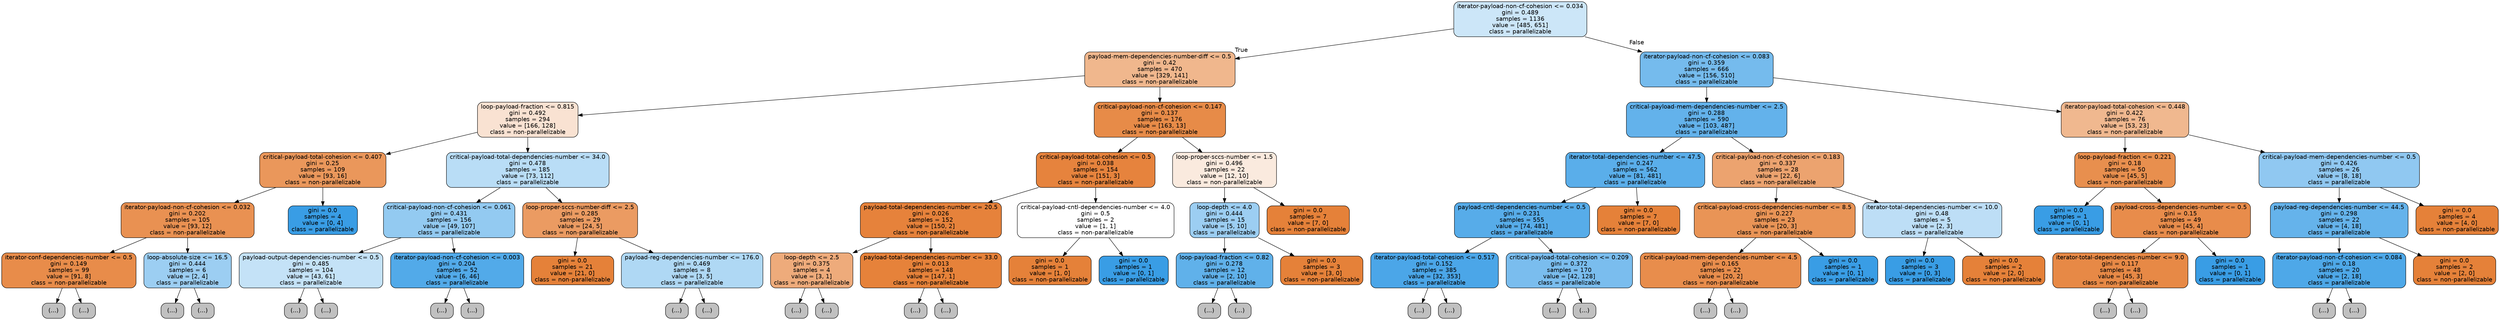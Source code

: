 digraph Tree {
node [shape=box, style="filled, rounded", color="black", fontname=helvetica] ;
edge [fontname=helvetica] ;
0 [label="iterator-payload-non-cf-cohesion <= 0.034\ngini = 0.489\nsamples = 1136\nvalue = [485, 651]\nclass = parallelizable", fillcolor="#399de541"] ;
1 [label="payload-mem-dependencies-number-diff <= 0.5\ngini = 0.42\nsamples = 470\nvalue = [329, 141]\nclass = non-parallelizable", fillcolor="#e5813992"] ;
0 -> 1 [labeldistance=2.5, labelangle=45, headlabel="True"] ;
2 [label="loop-payload-fraction <= 0.815\ngini = 0.492\nsamples = 294\nvalue = [166, 128]\nclass = non-parallelizable", fillcolor="#e581393a"] ;
1 -> 2 ;
3 [label="critical-payload-total-cohesion <= 0.407\ngini = 0.25\nsamples = 109\nvalue = [93, 16]\nclass = non-parallelizable", fillcolor="#e58139d3"] ;
2 -> 3 ;
4 [label="iterator-payload-non-cf-cohesion <= 0.032\ngini = 0.202\nsamples = 105\nvalue = [93, 12]\nclass = non-parallelizable", fillcolor="#e58139de"] ;
3 -> 4 ;
5 [label="iterator-conf-dependencies-number <= 0.5\ngini = 0.149\nsamples = 99\nvalue = [91, 8]\nclass = non-parallelizable", fillcolor="#e58139e9"] ;
4 -> 5 ;
6 [label="(...)", fillcolor="#C0C0C0"] ;
5 -> 6 ;
15 [label="(...)", fillcolor="#C0C0C0"] ;
5 -> 15 ;
26 [label="loop-absolute-size <= 16.5\ngini = 0.444\nsamples = 6\nvalue = [2, 4]\nclass = parallelizable", fillcolor="#399de57f"] ;
4 -> 26 ;
27 [label="(...)", fillcolor="#C0C0C0"] ;
26 -> 27 ;
28 [label="(...)", fillcolor="#C0C0C0"] ;
26 -> 28 ;
31 [label="gini = 0.0\nsamples = 4\nvalue = [0, 4]\nclass = parallelizable", fillcolor="#399de5ff"] ;
3 -> 31 ;
32 [label="critical-payload-total-dependencies-number <= 34.0\ngini = 0.478\nsamples = 185\nvalue = [73, 112]\nclass = parallelizable", fillcolor="#399de559"] ;
2 -> 32 ;
33 [label="critical-payload-non-cf-cohesion <= 0.061\ngini = 0.431\nsamples = 156\nvalue = [49, 107]\nclass = parallelizable", fillcolor="#399de58a"] ;
32 -> 33 ;
34 [label="payload-output-dependencies-number <= 0.5\ngini = 0.485\nsamples = 104\nvalue = [43, 61]\nclass = parallelizable", fillcolor="#399de54b"] ;
33 -> 34 ;
35 [label="(...)", fillcolor="#C0C0C0"] ;
34 -> 35 ;
38 [label="(...)", fillcolor="#C0C0C0"] ;
34 -> 38 ;
67 [label="iterator-payload-non-cf-cohesion <= 0.003\ngini = 0.204\nsamples = 52\nvalue = [6, 46]\nclass = parallelizable", fillcolor="#399de5de"] ;
33 -> 67 ;
68 [label="(...)", fillcolor="#C0C0C0"] ;
67 -> 68 ;
69 [label="(...)", fillcolor="#C0C0C0"] ;
67 -> 69 ;
82 [label="loop-proper-sccs-number-diff <= 2.5\ngini = 0.285\nsamples = 29\nvalue = [24, 5]\nclass = non-parallelizable", fillcolor="#e58139ca"] ;
32 -> 82 ;
83 [label="gini = 0.0\nsamples = 21\nvalue = [21, 0]\nclass = non-parallelizable", fillcolor="#e58139ff"] ;
82 -> 83 ;
84 [label="payload-reg-dependencies-number <= 176.0\ngini = 0.469\nsamples = 8\nvalue = [3, 5]\nclass = parallelizable", fillcolor="#399de566"] ;
82 -> 84 ;
85 [label="(...)", fillcolor="#C0C0C0"] ;
84 -> 85 ;
86 [label="(...)", fillcolor="#C0C0C0"] ;
84 -> 86 ;
87 [label="critical-payload-non-cf-cohesion <= 0.147\ngini = 0.137\nsamples = 176\nvalue = [163, 13]\nclass = non-parallelizable", fillcolor="#e58139eb"] ;
1 -> 87 ;
88 [label="critical-payload-total-cohesion <= 0.5\ngini = 0.038\nsamples = 154\nvalue = [151, 3]\nclass = non-parallelizable", fillcolor="#e58139fa"] ;
87 -> 88 ;
89 [label="payload-total-dependencies-number <= 20.5\ngini = 0.026\nsamples = 152\nvalue = [150, 2]\nclass = non-parallelizable", fillcolor="#e58139fc"] ;
88 -> 89 ;
90 [label="loop-depth <= 2.5\ngini = 0.375\nsamples = 4\nvalue = [3, 1]\nclass = non-parallelizable", fillcolor="#e58139aa"] ;
89 -> 90 ;
91 [label="(...)", fillcolor="#C0C0C0"] ;
90 -> 91 ;
92 [label="(...)", fillcolor="#C0C0C0"] ;
90 -> 92 ;
93 [label="payload-total-dependencies-number <= 33.0\ngini = 0.013\nsamples = 148\nvalue = [147, 1]\nclass = non-parallelizable", fillcolor="#e58139fd"] ;
89 -> 93 ;
94 [label="(...)", fillcolor="#C0C0C0"] ;
93 -> 94 ;
97 [label="(...)", fillcolor="#C0C0C0"] ;
93 -> 97 ;
98 [label="critical-payload-cntl-dependencies-number <= 4.0\ngini = 0.5\nsamples = 2\nvalue = [1, 1]\nclass = non-parallelizable", fillcolor="#e5813900"] ;
88 -> 98 ;
99 [label="gini = 0.0\nsamples = 1\nvalue = [1, 0]\nclass = non-parallelizable", fillcolor="#e58139ff"] ;
98 -> 99 ;
100 [label="gini = 0.0\nsamples = 1\nvalue = [0, 1]\nclass = parallelizable", fillcolor="#399de5ff"] ;
98 -> 100 ;
101 [label="loop-proper-sccs-number <= 1.5\ngini = 0.496\nsamples = 22\nvalue = [12, 10]\nclass = non-parallelizable", fillcolor="#e581392a"] ;
87 -> 101 ;
102 [label="loop-depth <= 4.0\ngini = 0.444\nsamples = 15\nvalue = [5, 10]\nclass = parallelizable", fillcolor="#399de57f"] ;
101 -> 102 ;
103 [label="loop-payload-fraction <= 0.82\ngini = 0.278\nsamples = 12\nvalue = [2, 10]\nclass = parallelizable", fillcolor="#399de5cc"] ;
102 -> 103 ;
104 [label="(...)", fillcolor="#C0C0C0"] ;
103 -> 104 ;
105 [label="(...)", fillcolor="#C0C0C0"] ;
103 -> 105 ;
108 [label="gini = 0.0\nsamples = 3\nvalue = [3, 0]\nclass = non-parallelizable", fillcolor="#e58139ff"] ;
102 -> 108 ;
109 [label="gini = 0.0\nsamples = 7\nvalue = [7, 0]\nclass = non-parallelizable", fillcolor="#e58139ff"] ;
101 -> 109 ;
110 [label="iterator-payload-non-cf-cohesion <= 0.083\ngini = 0.359\nsamples = 666\nvalue = [156, 510]\nclass = parallelizable", fillcolor="#399de5b1"] ;
0 -> 110 [labeldistance=2.5, labelangle=-45, headlabel="False"] ;
111 [label="critical-payload-mem-dependencies-number <= 2.5\ngini = 0.288\nsamples = 590\nvalue = [103, 487]\nclass = parallelizable", fillcolor="#399de5c9"] ;
110 -> 111 ;
112 [label="iterator-total-dependencies-number <= 47.5\ngini = 0.247\nsamples = 562\nvalue = [81, 481]\nclass = parallelizable", fillcolor="#399de5d4"] ;
111 -> 112 ;
113 [label="payload-cntl-dependencies-number <= 0.5\ngini = 0.231\nsamples = 555\nvalue = [74, 481]\nclass = parallelizable", fillcolor="#399de5d8"] ;
112 -> 113 ;
114 [label="iterator-payload-total-cohesion <= 0.517\ngini = 0.152\nsamples = 385\nvalue = [32, 353]\nclass = parallelizable", fillcolor="#399de5e8"] ;
113 -> 114 ;
115 [label="(...)", fillcolor="#C0C0C0"] ;
114 -> 115 ;
184 [label="(...)", fillcolor="#C0C0C0"] ;
114 -> 184 ;
187 [label="critical-payload-total-cohesion <= 0.209\ngini = 0.372\nsamples = 170\nvalue = [42, 128]\nclass = parallelizable", fillcolor="#399de5ab"] ;
113 -> 187 ;
188 [label="(...)", fillcolor="#C0C0C0"] ;
187 -> 188 ;
199 [label="(...)", fillcolor="#C0C0C0"] ;
187 -> 199 ;
230 [label="gini = 0.0\nsamples = 7\nvalue = [7, 0]\nclass = non-parallelizable", fillcolor="#e58139ff"] ;
112 -> 230 ;
231 [label="critical-payload-non-cf-cohesion <= 0.183\ngini = 0.337\nsamples = 28\nvalue = [22, 6]\nclass = non-parallelizable", fillcolor="#e58139b9"] ;
111 -> 231 ;
232 [label="critical-payload-cross-dependencies-number <= 8.5\ngini = 0.227\nsamples = 23\nvalue = [20, 3]\nclass = non-parallelizable", fillcolor="#e58139d9"] ;
231 -> 232 ;
233 [label="critical-payload-mem-dependencies-number <= 4.5\ngini = 0.165\nsamples = 22\nvalue = [20, 2]\nclass = non-parallelizable", fillcolor="#e58139e6"] ;
232 -> 233 ;
234 [label="(...)", fillcolor="#C0C0C0"] ;
233 -> 234 ;
239 [label="(...)", fillcolor="#C0C0C0"] ;
233 -> 239 ;
240 [label="gini = 0.0\nsamples = 1\nvalue = [0, 1]\nclass = parallelizable", fillcolor="#399de5ff"] ;
232 -> 240 ;
241 [label="iterator-total-dependencies-number <= 10.0\ngini = 0.48\nsamples = 5\nvalue = [2, 3]\nclass = parallelizable", fillcolor="#399de555"] ;
231 -> 241 ;
242 [label="gini = 0.0\nsamples = 3\nvalue = [0, 3]\nclass = parallelizable", fillcolor="#399de5ff"] ;
241 -> 242 ;
243 [label="gini = 0.0\nsamples = 2\nvalue = [2, 0]\nclass = non-parallelizable", fillcolor="#e58139ff"] ;
241 -> 243 ;
244 [label="iterator-payload-total-cohesion <= 0.448\ngini = 0.422\nsamples = 76\nvalue = [53, 23]\nclass = non-parallelizable", fillcolor="#e5813990"] ;
110 -> 244 ;
245 [label="loop-payload-fraction <= 0.221\ngini = 0.18\nsamples = 50\nvalue = [45, 5]\nclass = non-parallelizable", fillcolor="#e58139e3"] ;
244 -> 245 ;
246 [label="gini = 0.0\nsamples = 1\nvalue = [0, 1]\nclass = parallelizable", fillcolor="#399de5ff"] ;
245 -> 246 ;
247 [label="payload-cross-dependencies-number <= 0.5\ngini = 0.15\nsamples = 49\nvalue = [45, 4]\nclass = non-parallelizable", fillcolor="#e58139e8"] ;
245 -> 247 ;
248 [label="iterator-total-dependencies-number <= 9.0\ngini = 0.117\nsamples = 48\nvalue = [45, 3]\nclass = non-parallelizable", fillcolor="#e58139ee"] ;
247 -> 248 ;
249 [label="(...)", fillcolor="#C0C0C0"] ;
248 -> 249 ;
250 [label="(...)", fillcolor="#C0C0C0"] ;
248 -> 250 ;
257 [label="gini = 0.0\nsamples = 1\nvalue = [0, 1]\nclass = parallelizable", fillcolor="#399de5ff"] ;
247 -> 257 ;
258 [label="critical-payload-mem-dependencies-number <= 0.5\ngini = 0.426\nsamples = 26\nvalue = [8, 18]\nclass = parallelizable", fillcolor="#399de58e"] ;
244 -> 258 ;
259 [label="payload-reg-dependencies-number <= 44.5\ngini = 0.298\nsamples = 22\nvalue = [4, 18]\nclass = parallelizable", fillcolor="#399de5c6"] ;
258 -> 259 ;
260 [label="iterator-payload-non-cf-cohesion <= 0.084\ngini = 0.18\nsamples = 20\nvalue = [2, 18]\nclass = parallelizable", fillcolor="#399de5e3"] ;
259 -> 260 ;
261 [label="(...)", fillcolor="#C0C0C0"] ;
260 -> 261 ;
264 [label="(...)", fillcolor="#C0C0C0"] ;
260 -> 264 ;
269 [label="gini = 0.0\nsamples = 2\nvalue = [2, 0]\nclass = non-parallelizable", fillcolor="#e58139ff"] ;
259 -> 269 ;
270 [label="gini = 0.0\nsamples = 4\nvalue = [4, 0]\nclass = non-parallelizable", fillcolor="#e58139ff"] ;
258 -> 270 ;
}